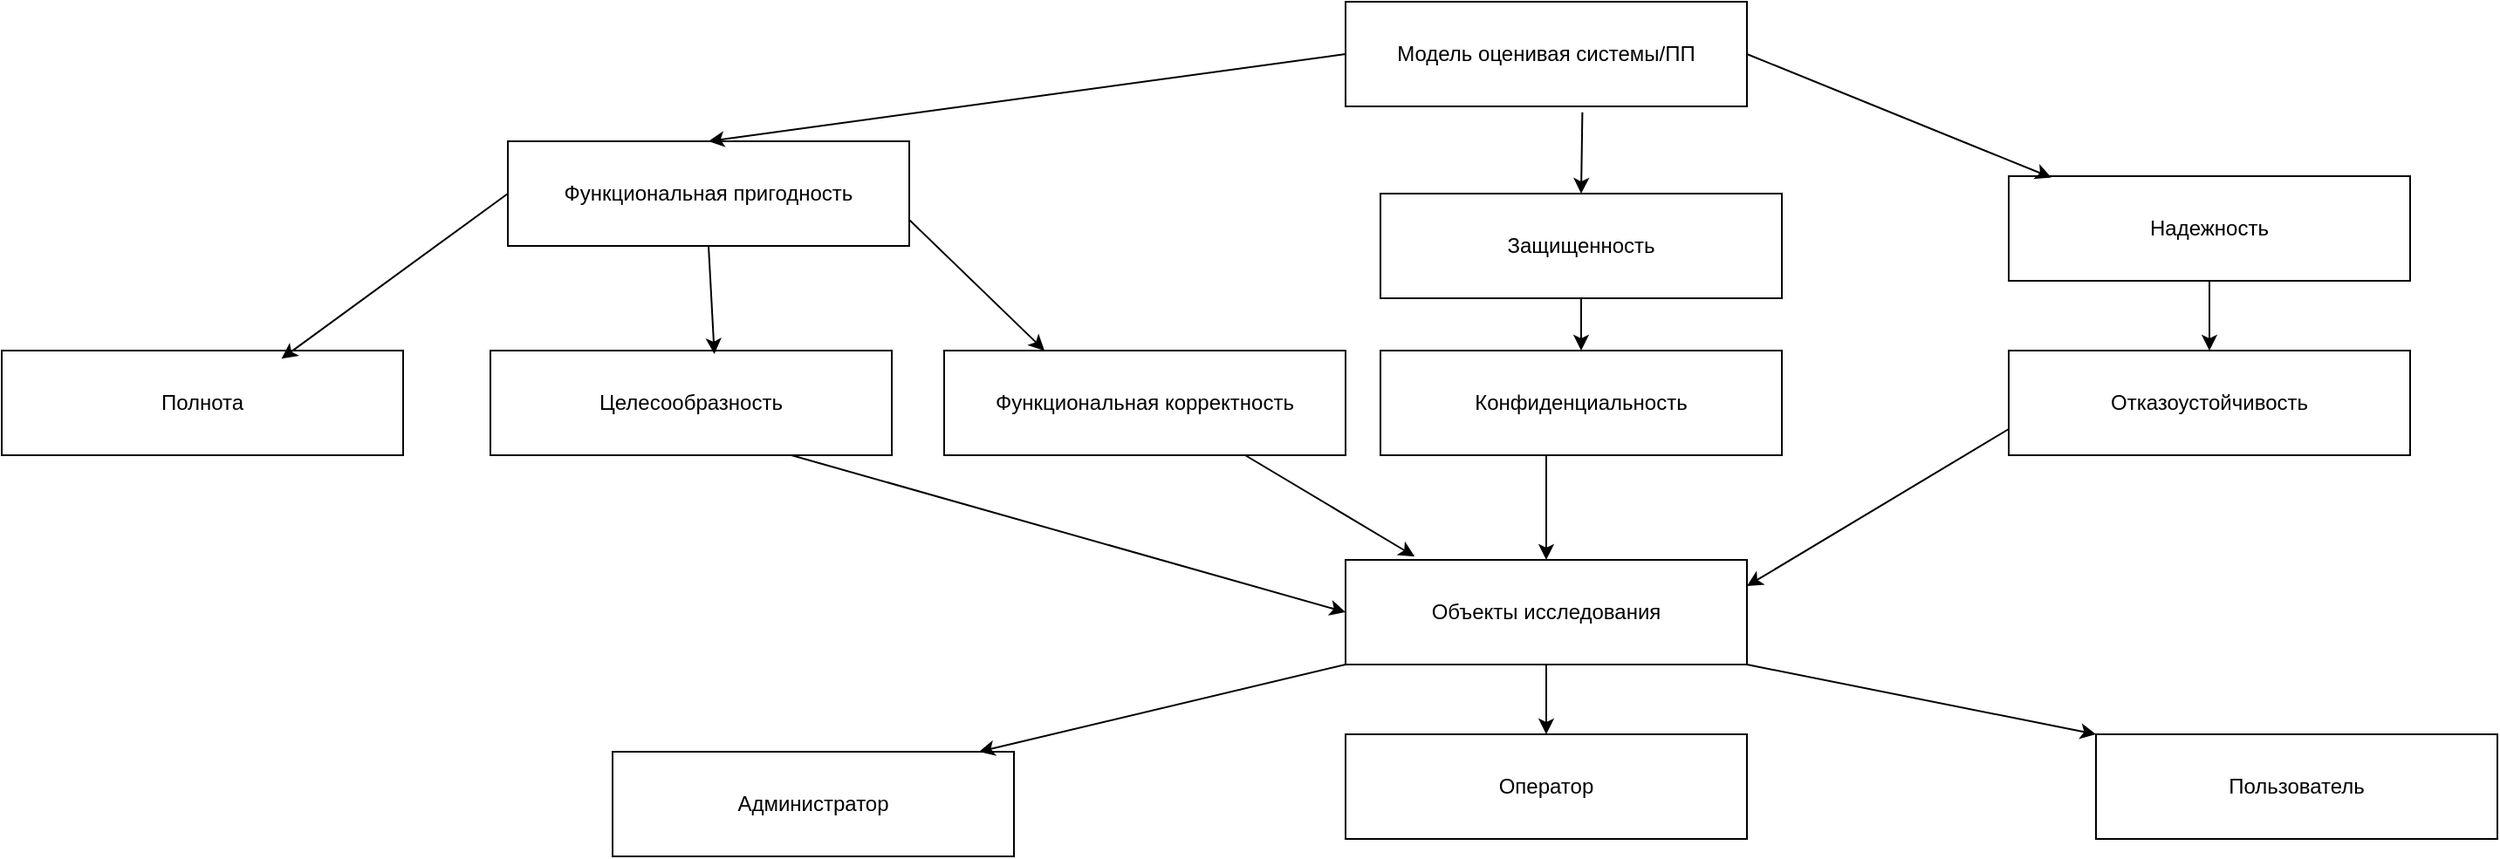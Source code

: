 <mxfile version="25.0.3">
  <diagram name="Страница — 1" id="mBidPUgmacfbIquzoBTX">
    <mxGraphModel dx="4489" dy="928" grid="1" gridSize="10" guides="1" tooltips="1" connect="1" arrows="1" fold="1" page="1" pageScale="1" pageWidth="2339" pageHeight="3300" math="0" shadow="0">
      <root>
        <mxCell id="0" />
        <mxCell id="1" parent="0" />
        <mxCell id="8hipFg5tHZ6pabTX7cXC-1" value="Модель оценивая системы/ПП" style="rounded=0;whiteSpace=wrap;html=1;" vertex="1" parent="1">
          <mxGeometry x="480" y="40" width="230" height="60" as="geometry" />
        </mxCell>
        <mxCell id="8hipFg5tHZ6pabTX7cXC-2" value="Функциональная пригодность" style="rounded=0;whiteSpace=wrap;html=1;" vertex="1" parent="1">
          <mxGeometry y="120" width="230" height="60" as="geometry" />
        </mxCell>
        <mxCell id="8hipFg5tHZ6pabTX7cXC-3" value="Полнота" style="rounded=0;whiteSpace=wrap;html=1;" vertex="1" parent="1">
          <mxGeometry x="-290" y="240" width="230" height="60" as="geometry" />
        </mxCell>
        <mxCell id="8hipFg5tHZ6pabTX7cXC-4" value="Защищенность" style="rounded=0;whiteSpace=wrap;html=1;" vertex="1" parent="1">
          <mxGeometry x="500" y="150" width="230" height="60" as="geometry" />
        </mxCell>
        <mxCell id="8hipFg5tHZ6pabTX7cXC-5" value="Целесообразность" style="rounded=0;whiteSpace=wrap;html=1;" vertex="1" parent="1">
          <mxGeometry x="-10" y="240" width="230" height="60" as="geometry" />
        </mxCell>
        <mxCell id="8hipFg5tHZ6pabTX7cXC-6" value="Надежность" style="rounded=0;whiteSpace=wrap;html=1;" vertex="1" parent="1">
          <mxGeometry x="860" y="140" width="230" height="60" as="geometry" />
        </mxCell>
        <mxCell id="8hipFg5tHZ6pabTX7cXC-7" value="Конфиденциальность" style="rounded=0;whiteSpace=wrap;html=1;" vertex="1" parent="1">
          <mxGeometry x="500" y="240" width="230" height="60" as="geometry" />
        </mxCell>
        <mxCell id="8hipFg5tHZ6pabTX7cXC-9" value="Отказоустойчивость" style="rounded=0;whiteSpace=wrap;html=1;" vertex="1" parent="1">
          <mxGeometry x="860" y="240" width="230" height="60" as="geometry" />
        </mxCell>
        <mxCell id="8hipFg5tHZ6pabTX7cXC-10" value="Объекты исследования" style="rounded=0;whiteSpace=wrap;html=1;" vertex="1" parent="1">
          <mxGeometry x="480" y="360" width="230" height="60" as="geometry" />
        </mxCell>
        <mxCell id="8hipFg5tHZ6pabTX7cXC-11" value="Администратор" style="rounded=0;whiteSpace=wrap;html=1;" vertex="1" parent="1">
          <mxGeometry x="60" y="470" width="230" height="60" as="geometry" />
        </mxCell>
        <mxCell id="8hipFg5tHZ6pabTX7cXC-12" value="Оператор" style="rounded=0;whiteSpace=wrap;html=1;" vertex="1" parent="1">
          <mxGeometry x="480" y="460" width="230" height="60" as="geometry" />
        </mxCell>
        <mxCell id="8hipFg5tHZ6pabTX7cXC-13" value="Пользователь" style="rounded=0;whiteSpace=wrap;html=1;" vertex="1" parent="1">
          <mxGeometry x="910" y="460" width="230" height="60" as="geometry" />
        </mxCell>
        <mxCell id="8hipFg5tHZ6pabTX7cXC-14" value="" style="endArrow=classic;html=1;rounded=0;exitX=0;exitY=0.5;exitDx=0;exitDy=0;entryX=0.5;entryY=0;entryDx=0;entryDy=0;" edge="1" parent="1" source="8hipFg5tHZ6pabTX7cXC-1" target="8hipFg5tHZ6pabTX7cXC-2">
          <mxGeometry width="50" height="50" relative="1" as="geometry">
            <mxPoint x="520" y="340" as="sourcePoint" />
            <mxPoint x="199" y="150" as="targetPoint" />
          </mxGeometry>
        </mxCell>
        <mxCell id="8hipFg5tHZ6pabTX7cXC-15" value="" style="endArrow=classic;html=1;rounded=0;exitX=0.59;exitY=1.056;exitDx=0;exitDy=0;entryX=0.5;entryY=0;entryDx=0;entryDy=0;exitPerimeter=0;" edge="1" parent="1" source="8hipFg5tHZ6pabTX7cXC-1" target="8hipFg5tHZ6pabTX7cXC-4">
          <mxGeometry width="50" height="50" relative="1" as="geometry">
            <mxPoint x="520" y="340" as="sourcePoint" />
            <mxPoint x="570" y="290" as="targetPoint" />
          </mxGeometry>
        </mxCell>
        <mxCell id="8hipFg5tHZ6pabTX7cXC-16" value="" style="endArrow=classic;html=1;rounded=0;exitX=1;exitY=0.5;exitDx=0;exitDy=0;entryX=0.106;entryY=0.013;entryDx=0;entryDy=0;entryPerimeter=0;" edge="1" parent="1" source="8hipFg5tHZ6pabTX7cXC-1" target="8hipFg5tHZ6pabTX7cXC-6">
          <mxGeometry width="50" height="50" relative="1" as="geometry">
            <mxPoint x="520" y="340" as="sourcePoint" />
            <mxPoint x="570" y="290" as="targetPoint" />
          </mxGeometry>
        </mxCell>
        <mxCell id="8hipFg5tHZ6pabTX7cXC-22" value="" style="endArrow=classic;html=1;rounded=0;entryX=0.5;entryY=0;entryDx=0;entryDy=0;" edge="1" parent="1" target="8hipFg5tHZ6pabTX7cXC-10">
          <mxGeometry width="50" height="50" relative="1" as="geometry">
            <mxPoint x="595" y="300" as="sourcePoint" />
            <mxPoint x="520" y="420" as="targetPoint" />
          </mxGeometry>
        </mxCell>
        <mxCell id="8hipFg5tHZ6pabTX7cXC-26" value="" style="endArrow=classic;html=1;rounded=0;exitX=0;exitY=1;exitDx=0;exitDy=0;" edge="1" parent="1" source="8hipFg5tHZ6pabTX7cXC-10">
          <mxGeometry width="50" height="50" relative="1" as="geometry">
            <mxPoint x="390" y="540" as="sourcePoint" />
            <mxPoint x="270" y="470" as="targetPoint" />
          </mxGeometry>
        </mxCell>
        <mxCell id="8hipFg5tHZ6pabTX7cXC-27" value="" style="endArrow=classic;html=1;rounded=0;exitX=0.5;exitY=1;exitDx=0;exitDy=0;entryX=0.5;entryY=0;entryDx=0;entryDy=0;" edge="1" parent="1" source="8hipFg5tHZ6pabTX7cXC-10" target="8hipFg5tHZ6pabTX7cXC-12">
          <mxGeometry width="50" height="50" relative="1" as="geometry">
            <mxPoint x="590" y="500" as="sourcePoint" />
            <mxPoint x="640" y="450" as="targetPoint" />
          </mxGeometry>
        </mxCell>
        <mxCell id="8hipFg5tHZ6pabTX7cXC-28" value="" style="endArrow=classic;html=1;rounded=0;exitX=1;exitY=1;exitDx=0;exitDy=0;entryX=0;entryY=0;entryDx=0;entryDy=0;" edge="1" parent="1" source="8hipFg5tHZ6pabTX7cXC-10" target="8hipFg5tHZ6pabTX7cXC-13">
          <mxGeometry width="50" height="50" relative="1" as="geometry">
            <mxPoint x="760" y="490" as="sourcePoint" />
            <mxPoint x="810" y="440" as="targetPoint" />
          </mxGeometry>
        </mxCell>
        <mxCell id="8hipFg5tHZ6pabTX7cXC-29" value="Функциональная корректность" style="rounded=0;whiteSpace=wrap;html=1;" vertex="1" parent="1">
          <mxGeometry x="250" y="240" width="230" height="60" as="geometry" />
        </mxCell>
        <mxCell id="8hipFg5tHZ6pabTX7cXC-30" value="" style="endArrow=classic;html=1;rounded=0;exitX=0;exitY=0.5;exitDx=0;exitDy=0;entryX=0.697;entryY=0.078;entryDx=0;entryDy=0;entryPerimeter=0;" edge="1" parent="1" source="8hipFg5tHZ6pabTX7cXC-2" target="8hipFg5tHZ6pabTX7cXC-3">
          <mxGeometry width="50" height="50" relative="1" as="geometry">
            <mxPoint x="120" y="310" as="sourcePoint" />
            <mxPoint x="170" y="260" as="targetPoint" />
          </mxGeometry>
        </mxCell>
        <mxCell id="8hipFg5tHZ6pabTX7cXC-31" value="" style="endArrow=classic;html=1;rounded=0;exitX=0.5;exitY=1;exitDx=0;exitDy=0;entryX=0.558;entryY=0.033;entryDx=0;entryDy=0;entryPerimeter=0;" edge="1" parent="1" source="8hipFg5tHZ6pabTX7cXC-2" target="8hipFg5tHZ6pabTX7cXC-5">
          <mxGeometry width="50" height="50" relative="1" as="geometry">
            <mxPoint x="120" y="310" as="sourcePoint" />
            <mxPoint x="170" y="260" as="targetPoint" />
          </mxGeometry>
        </mxCell>
        <mxCell id="8hipFg5tHZ6pabTX7cXC-32" value="" style="endArrow=classic;html=1;rounded=0;exitX=1;exitY=0.75;exitDx=0;exitDy=0;entryX=0.25;entryY=0;entryDx=0;entryDy=0;" edge="1" parent="1" source="8hipFg5tHZ6pabTX7cXC-2" target="8hipFg5tHZ6pabTX7cXC-29">
          <mxGeometry width="50" height="50" relative="1" as="geometry">
            <mxPoint x="120" y="310" as="sourcePoint" />
            <mxPoint x="170" y="260" as="targetPoint" />
          </mxGeometry>
        </mxCell>
        <mxCell id="8hipFg5tHZ6pabTX7cXC-33" value="" style="endArrow=classic;html=1;rounded=0;exitX=0.5;exitY=1;exitDx=0;exitDy=0;entryX=0.5;entryY=0;entryDx=0;entryDy=0;" edge="1" parent="1" source="8hipFg5tHZ6pabTX7cXC-4" target="8hipFg5tHZ6pabTX7cXC-7">
          <mxGeometry width="50" height="50" relative="1" as="geometry">
            <mxPoint x="520" y="300" as="sourcePoint" />
            <mxPoint x="570" y="250" as="targetPoint" />
          </mxGeometry>
        </mxCell>
        <mxCell id="8hipFg5tHZ6pabTX7cXC-34" value="" style="endArrow=classic;html=1;rounded=0;exitX=0.5;exitY=1;exitDx=0;exitDy=0;entryX=0.5;entryY=0;entryDx=0;entryDy=0;" edge="1" parent="1" source="8hipFg5tHZ6pabTX7cXC-6" target="8hipFg5tHZ6pabTX7cXC-9">
          <mxGeometry width="50" height="50" relative="1" as="geometry">
            <mxPoint x="700" y="290" as="sourcePoint" />
            <mxPoint x="750" y="240" as="targetPoint" />
          </mxGeometry>
        </mxCell>
        <mxCell id="8hipFg5tHZ6pabTX7cXC-35" value="" style="endArrow=classic;html=1;rounded=0;exitX=0.75;exitY=1;exitDx=0;exitDy=0;entryX=0.172;entryY=-0.033;entryDx=0;entryDy=0;entryPerimeter=0;" edge="1" parent="1" source="8hipFg5tHZ6pabTX7cXC-29" target="8hipFg5tHZ6pabTX7cXC-10">
          <mxGeometry width="50" height="50" relative="1" as="geometry">
            <mxPoint x="580" y="320" as="sourcePoint" />
            <mxPoint x="630" y="270" as="targetPoint" />
          </mxGeometry>
        </mxCell>
        <mxCell id="8hipFg5tHZ6pabTX7cXC-36" value="" style="endArrow=classic;html=1;rounded=0;exitX=0.75;exitY=1;exitDx=0;exitDy=0;entryX=0;entryY=0.5;entryDx=0;entryDy=0;" edge="1" parent="1" source="8hipFg5tHZ6pabTX7cXC-5" target="8hipFg5tHZ6pabTX7cXC-10">
          <mxGeometry width="50" height="50" relative="1" as="geometry">
            <mxPoint x="400" y="320" as="sourcePoint" />
            <mxPoint x="450" y="270" as="targetPoint" />
          </mxGeometry>
        </mxCell>
        <mxCell id="8hipFg5tHZ6pabTX7cXC-37" value="" style="endArrow=classic;html=1;rounded=0;exitX=0;exitY=0.75;exitDx=0;exitDy=0;entryX=1;entryY=0.25;entryDx=0;entryDy=0;" edge="1" parent="1" source="8hipFg5tHZ6pabTX7cXC-9" target="8hipFg5tHZ6pabTX7cXC-10">
          <mxGeometry width="50" height="50" relative="1" as="geometry">
            <mxPoint x="750" y="300" as="sourcePoint" />
            <mxPoint x="800" y="250" as="targetPoint" />
          </mxGeometry>
        </mxCell>
      </root>
    </mxGraphModel>
  </diagram>
</mxfile>

